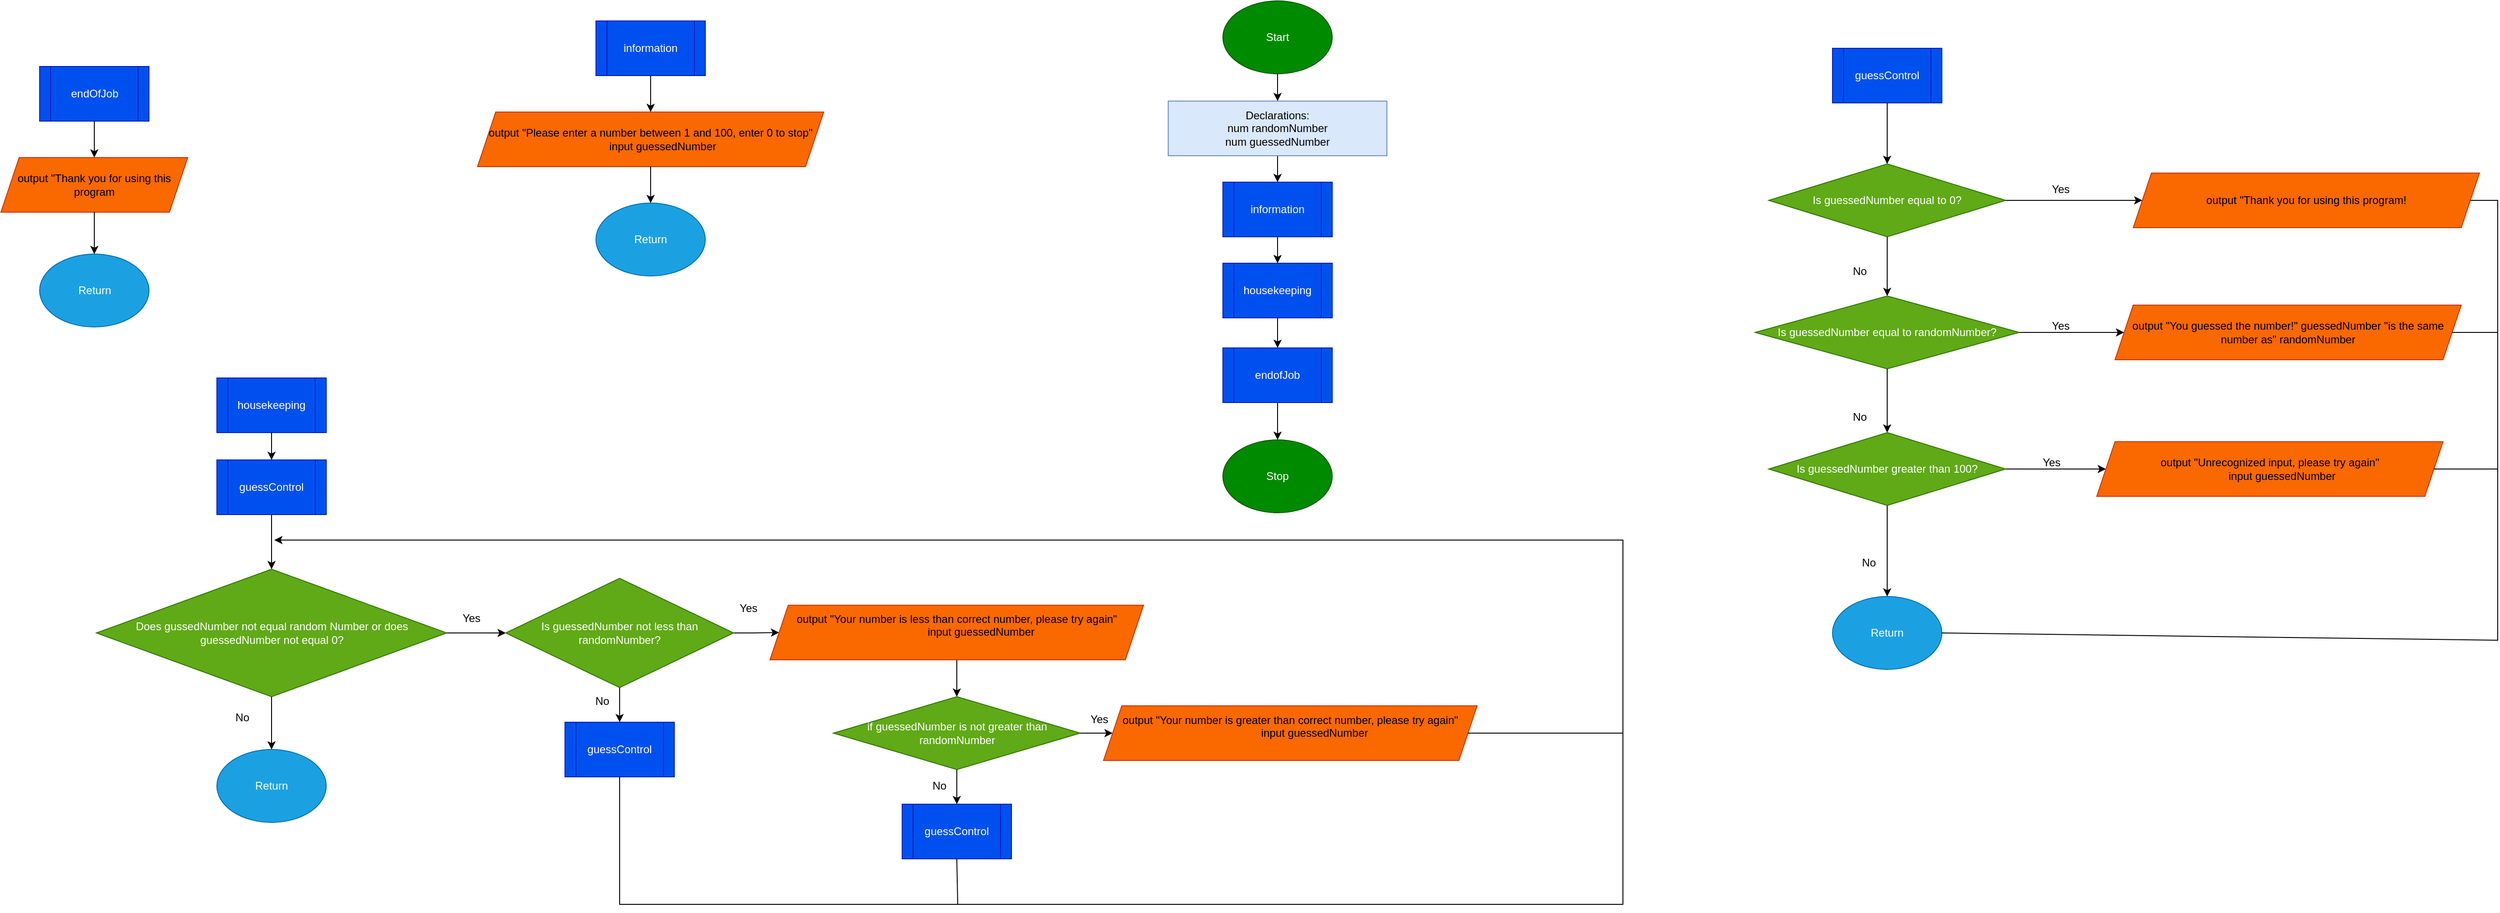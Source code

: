 <mxfile version="28.2.3">
  <diagram name="Page-1" id="w8xBJWYYfO1381Vw4mv-">
    <mxGraphModel dx="3375" dy="1533" grid="1" gridSize="10" guides="1" tooltips="1" connect="1" arrows="1" fold="1" page="1" pageScale="1" pageWidth="850" pageHeight="1100" math="0" shadow="0">
      <root>
        <mxCell id="0" />
        <mxCell id="1" parent="0" />
        <mxCell id="bEkU1AH99YkD4TP8FKFF-1" value="" style="edgeStyle=orthogonalEdgeStyle;rounded=0;orthogonalLoop=1;jettySize=auto;html=1;" parent="1" source="bEkU1AH99YkD4TP8FKFF-2" target="bEkU1AH99YkD4TP8FKFF-4" edge="1">
          <mxGeometry relative="1" as="geometry" />
        </mxCell>
        <mxCell id="bEkU1AH99YkD4TP8FKFF-2" value="Start" style="ellipse;whiteSpace=wrap;html=1;fillColor=#008a00;fontColor=#ffffff;strokeColor=#005700;" parent="1" vertex="1">
          <mxGeometry x="651" y="8" width="120" height="80" as="geometry" />
        </mxCell>
        <mxCell id="bEkU1AH99YkD4TP8FKFF-3" value="" style="edgeStyle=orthogonalEdgeStyle;rounded=0;orthogonalLoop=1;jettySize=auto;html=1;" parent="1" source="bEkU1AH99YkD4TP8FKFF-4" target="bEkU1AH99YkD4TP8FKFF-6" edge="1">
          <mxGeometry relative="1" as="geometry" />
        </mxCell>
        <mxCell id="bEkU1AH99YkD4TP8FKFF-4" value="Declarations:&lt;div&gt;&lt;span style=&quot;background-color: transparent; color: light-dark(rgb(0, 0, 0), rgb(255, 255, 255));&quot;&gt;num&amp;nbsp;randomNumber&lt;/span&gt;&lt;/div&gt;&lt;div&gt;num guessedNumber&lt;/div&gt;" style="whiteSpace=wrap;html=1;fillColor=#dae8fc;strokeColor=#6c8ebf;" parent="1" vertex="1">
          <mxGeometry x="591" y="118" width="240" height="60" as="geometry" />
        </mxCell>
        <mxCell id="bEkU1AH99YkD4TP8FKFF-5" value="" style="edgeStyle=orthogonalEdgeStyle;rounded=0;orthogonalLoop=1;jettySize=auto;html=1;" parent="1" source="bEkU1AH99YkD4TP8FKFF-6" target="bEkU1AH99YkD4TP8FKFF-8" edge="1">
          <mxGeometry relative="1" as="geometry" />
        </mxCell>
        <mxCell id="bEkU1AH99YkD4TP8FKFF-6" value="information" style="shape=process;whiteSpace=wrap;html=1;backgroundOutline=1;fillColor=#0050ef;fontColor=#ffffff;strokeColor=#001DBC;" parent="1" vertex="1">
          <mxGeometry x="651" y="207" width="120" height="60" as="geometry" />
        </mxCell>
        <mxCell id="bEkU1AH99YkD4TP8FKFF-7" value="" style="edgeStyle=orthogonalEdgeStyle;rounded=0;orthogonalLoop=1;jettySize=auto;html=1;" parent="1" source="bEkU1AH99YkD4TP8FKFF-8" target="bEkU1AH99YkD4TP8FKFF-10" edge="1">
          <mxGeometry relative="1" as="geometry" />
        </mxCell>
        <mxCell id="bEkU1AH99YkD4TP8FKFF-8" value="housekeeping" style="shape=process;whiteSpace=wrap;html=1;backgroundOutline=1;fillColor=#0050ef;fontColor=#ffffff;strokeColor=#001DBC;" parent="1" vertex="1">
          <mxGeometry x="651" y="296" width="120" height="60" as="geometry" />
        </mxCell>
        <mxCell id="bEkU1AH99YkD4TP8FKFF-9" value="" style="edgeStyle=orthogonalEdgeStyle;rounded=0;orthogonalLoop=1;jettySize=auto;html=1;entryX=0.5;entryY=0;entryDx=0;entryDy=0;" parent="1" source="bEkU1AH99YkD4TP8FKFF-10" target="bEkU1AH99YkD4TP8FKFF-11" edge="1">
          <mxGeometry relative="1" as="geometry">
            <mxPoint x="711" y="528" as="targetPoint" />
          </mxGeometry>
        </mxCell>
        <mxCell id="bEkU1AH99YkD4TP8FKFF-10" value="endofJob" style="shape=process;whiteSpace=wrap;html=1;backgroundOutline=1;fillColor=#0050ef;fontColor=#ffffff;strokeColor=#001DBC;" parent="1" vertex="1">
          <mxGeometry x="651" y="389" width="120" height="60" as="geometry" />
        </mxCell>
        <mxCell id="bEkU1AH99YkD4TP8FKFF-11" value="Stop" style="ellipse;whiteSpace=wrap;html=1;fillColor=#008a00;fontColor=#ffffff;strokeColor=#005700;" parent="1" vertex="1">
          <mxGeometry x="651" y="490" width="120" height="80" as="geometry" />
        </mxCell>
        <mxCell id="bEkU1AH99YkD4TP8FKFF-14" value="" style="edgeStyle=orthogonalEdgeStyle;rounded=0;orthogonalLoop=1;jettySize=auto;html=1;" parent="1" source="bEkU1AH99YkD4TP8FKFF-12" target="bEkU1AH99YkD4TP8FKFF-13" edge="1">
          <mxGeometry relative="1" as="geometry" />
        </mxCell>
        <mxCell id="bEkU1AH99YkD4TP8FKFF-12" value="information" style="shape=process;whiteSpace=wrap;html=1;backgroundOutline=1;fillColor=#0050ef;fontColor=#ffffff;strokeColor=#001DBC;" parent="1" vertex="1">
          <mxGeometry x="-37" y="30" width="120" height="60" as="geometry" />
        </mxCell>
        <mxCell id="bEkU1AH99YkD4TP8FKFF-13" value="&lt;div&gt;output &quot;Please enter a number between 1 and 100, enter 0 to stop&quot;&lt;/div&gt;&lt;div&gt;&lt;span style=&quot;white-space: normal;&quot;&gt;&lt;span style=&quot;white-space:pre&quot;&gt;&#x9;&lt;/span&gt;input guessedNumber&lt;/span&gt;&lt;/div&gt;" style="shape=parallelogram;perimeter=parallelogramPerimeter;whiteSpace=wrap;html=1;fixedSize=1;fillColor=#fa6800;strokeColor=#C73500;fontColor=#000000;" parent="1" vertex="1">
          <mxGeometry x="-167" y="130" width="380" height="60" as="geometry" />
        </mxCell>
        <mxCell id="bEkU1AH99YkD4TP8FKFF-17" value="Return" style="ellipse;whiteSpace=wrap;html=1;fillColor=#1ba1e2;fontColor=#ffffff;strokeColor=#006EAF;" parent="1" vertex="1">
          <mxGeometry x="-37" y="230" width="120" height="80" as="geometry" />
        </mxCell>
        <mxCell id="bEkU1AH99YkD4TP8FKFF-18" value="" style="endArrow=classic;html=1;rounded=0;exitX=0.5;exitY=1;exitDx=0;exitDy=0;entryX=0.5;entryY=0;entryDx=0;entryDy=0;" parent="1" source="bEkU1AH99YkD4TP8FKFF-13" target="bEkU1AH99YkD4TP8FKFF-17" edge="1">
          <mxGeometry width="50" height="50" relative="1" as="geometry">
            <mxPoint x="280" y="400" as="sourcePoint" />
            <mxPoint x="330" y="350" as="targetPoint" />
          </mxGeometry>
        </mxCell>
        <mxCell id="bEkU1AH99YkD4TP8FKFF-19" value="housekeeping" style="shape=process;whiteSpace=wrap;html=1;backgroundOutline=1;fillColor=#0050ef;fontColor=#ffffff;strokeColor=#001DBC;" parent="1" vertex="1">
          <mxGeometry x="-453" y="422" width="120" height="60" as="geometry" />
        </mxCell>
        <mxCell id="bEkU1AH99YkD4TP8FKFF-20" value="guessControl" style="shape=process;whiteSpace=wrap;html=1;backgroundOutline=1;fillColor=#0050ef;fontColor=#ffffff;strokeColor=#001DBC;" parent="1" vertex="1">
          <mxGeometry x="-453" y="512" width="120" height="60" as="geometry" />
        </mxCell>
        <mxCell id="bEkU1AH99YkD4TP8FKFF-21" value="" style="endArrow=classic;html=1;rounded=0;exitX=0.5;exitY=1;exitDx=0;exitDy=0;entryX=0.5;entryY=0;entryDx=0;entryDy=0;" parent="1" source="bEkU1AH99YkD4TP8FKFF-19" target="bEkU1AH99YkD4TP8FKFF-20" edge="1">
          <mxGeometry width="50" height="50" relative="1" as="geometry">
            <mxPoint x="-136" y="682" as="sourcePoint" />
            <mxPoint x="-86" y="632" as="targetPoint" />
          </mxGeometry>
        </mxCell>
        <mxCell id="bEkU1AH99YkD4TP8FKFF-22" value="Does gussedNumber not equal random Number or does guessedNumber not equal 0?" style="rhombus;whiteSpace=wrap;html=1;fillColor=#60a917;fontColor=#ffffff;strokeColor=#2D7600;" parent="1" vertex="1">
          <mxGeometry x="-585.25" y="632" width="384.5" height="140" as="geometry" />
        </mxCell>
        <mxCell id="bEkU1AH99YkD4TP8FKFF-23" value="" style="endArrow=classic;html=1;rounded=0;exitX=0.5;exitY=1;exitDx=0;exitDy=0;entryX=0.5;entryY=0;entryDx=0;entryDy=0;" parent="1" source="bEkU1AH99YkD4TP8FKFF-20" target="bEkU1AH99YkD4TP8FKFF-22" edge="1">
          <mxGeometry width="50" height="50" relative="1" as="geometry">
            <mxPoint x="-136" y="682" as="sourcePoint" />
            <mxPoint x="-86" y="632" as="targetPoint" />
          </mxGeometry>
        </mxCell>
        <mxCell id="bEkU1AH99YkD4TP8FKFF-33" value="" style="edgeStyle=orthogonalEdgeStyle;rounded=0;orthogonalLoop=1;jettySize=auto;html=1;" parent="1" source="bEkU1AH99YkD4TP8FKFF-24" target="bEkU1AH99YkD4TP8FKFF-32" edge="1">
          <mxGeometry relative="1" as="geometry" />
        </mxCell>
        <mxCell id="bEkU1AH99YkD4TP8FKFF-24" value="Is guessedNumber not less than randomNumber?" style="rhombus;whiteSpace=wrap;html=1;fillColor=#60a917;fontColor=#ffffff;strokeColor=#2D7600;" parent="1" vertex="1">
          <mxGeometry x="-136" y="642" width="250" height="120" as="geometry" />
        </mxCell>
        <mxCell id="bEkU1AH99YkD4TP8FKFF-25" value="" style="endArrow=classic;html=1;rounded=0;" parent="1" source="bEkU1AH99YkD4TP8FKFF-22" target="bEkU1AH99YkD4TP8FKFF-24" edge="1">
          <mxGeometry width="50" height="50" relative="1" as="geometry">
            <mxPoint x="-200.75" y="703.46" as="sourcePoint" />
            <mxPoint x="-136" y="703.46" as="targetPoint" />
          </mxGeometry>
        </mxCell>
        <mxCell id="bEkU1AH99YkD4TP8FKFF-26" value="Yes" style="text;html=1;align=center;verticalAlign=middle;resizable=0;points=[];autosize=1;strokeColor=none;fillColor=none;" parent="1" vertex="1">
          <mxGeometry x="-194" y="671.46" width="40" height="30" as="geometry" />
        </mxCell>
        <mxCell id="bEkU1AH99YkD4TP8FKFF-37" value="" style="edgeStyle=orthogonalEdgeStyle;rounded=0;orthogonalLoop=1;jettySize=auto;html=1;" parent="1" source="bEkU1AH99YkD4TP8FKFF-32" target="bEkU1AH99YkD4TP8FKFF-36" edge="1">
          <mxGeometry relative="1" as="geometry" />
        </mxCell>
        <mxCell id="bEkU1AH99YkD4TP8FKFF-32" value="&lt;div&gt;output &quot;Your number is less than correct number, please try again&quot;&lt;/div&gt;&lt;div&gt;&lt;span style=&quot;white-space: normal;&quot;&gt;&lt;span style=&quot;white-space:pre&quot;&gt;&#x9;&#x9;&lt;/span&gt;input guessedNumber&lt;/span&gt;&lt;/div&gt;&lt;div&gt;&lt;br&gt;&lt;/div&gt;" style="shape=parallelogram;perimeter=parallelogramPerimeter;whiteSpace=wrap;html=1;fixedSize=1;fillColor=#fa6800;strokeColor=#C73500;fontColor=#000000;" parent="1" vertex="1">
          <mxGeometry x="154" y="671.46" width="410" height="60" as="geometry" />
        </mxCell>
        <mxCell id="bEkU1AH99YkD4TP8FKFF-36" value="if guessedNumber is not greater than randomNumber" style="rhombus;whiteSpace=wrap;html=1;fillColor=#60a917;strokeColor=#2D7600;fontColor=#ffffff;" parent="1" vertex="1">
          <mxGeometry x="223.5" y="772" width="271" height="80" as="geometry" />
        </mxCell>
        <mxCell id="bEkU1AH99YkD4TP8FKFF-38" value="guessControl" style="shape=process;whiteSpace=wrap;html=1;backgroundOutline=1;fillColor=#0050ef;fontColor=#ffffff;strokeColor=#001DBC;" parent="1" vertex="1">
          <mxGeometry x="-71" y="800" width="120" height="60" as="geometry" />
        </mxCell>
        <mxCell id="bEkU1AH99YkD4TP8FKFF-39" value="guessControl" style="shape=process;whiteSpace=wrap;html=1;backgroundOutline=1;fillColor=#0050ef;fontColor=#ffffff;strokeColor=#001DBC;" parent="1" vertex="1">
          <mxGeometry x="299" y="890" width="120" height="60" as="geometry" />
        </mxCell>
        <mxCell id="bEkU1AH99YkD4TP8FKFF-40" value="" style="endArrow=classic;html=1;rounded=0;exitX=0.5;exitY=1;exitDx=0;exitDy=0;entryX=0.5;entryY=0;entryDx=0;entryDy=0;" parent="1" source="bEkU1AH99YkD4TP8FKFF-24" target="bEkU1AH99YkD4TP8FKFF-38" edge="1">
          <mxGeometry width="50" height="50" relative="1" as="geometry">
            <mxPoint x="30" y="650" as="sourcePoint" />
            <mxPoint x="80" y="600" as="targetPoint" />
          </mxGeometry>
        </mxCell>
        <mxCell id="bEkU1AH99YkD4TP8FKFF-41" value="" style="endArrow=classic;html=1;rounded=0;exitX=0.5;exitY=1;exitDx=0;exitDy=0;entryX=0.5;entryY=0;entryDx=0;entryDy=0;" parent="1" source="bEkU1AH99YkD4TP8FKFF-36" target="bEkU1AH99YkD4TP8FKFF-39" edge="1">
          <mxGeometry width="50" height="50" relative="1" as="geometry">
            <mxPoint x="30" y="650" as="sourcePoint" />
            <mxPoint x="80" y="600" as="targetPoint" />
          </mxGeometry>
        </mxCell>
        <mxCell id="bEkU1AH99YkD4TP8FKFF-42" value="" style="endArrow=classic;html=1;rounded=0;exitX=1;exitY=0.5;exitDx=0;exitDy=0;entryX=0;entryY=0.5;entryDx=0;entryDy=0;" parent="1" source="bEkU1AH99YkD4TP8FKFF-36" target="bEkU1AH99YkD4TP8FKFF-50" edge="1">
          <mxGeometry width="50" height="50" relative="1" as="geometry">
            <mxPoint x="-11" y="860" as="sourcePoint" />
            <mxPoint x="540" y="910" as="targetPoint" />
            <Array as="points" />
          </mxGeometry>
        </mxCell>
        <mxCell id="bEkU1AH99YkD4TP8FKFF-43" value="" style="endArrow=none;html=1;rounded=0;exitX=0.5;exitY=1;exitDx=0;exitDy=0;" parent="1" source="bEkU1AH99YkD4TP8FKFF-39" edge="1">
          <mxGeometry width="50" height="50" relative="1" as="geometry">
            <mxPoint x="30" y="920" as="sourcePoint" />
            <mxPoint x="360" y="1000" as="targetPoint" />
          </mxGeometry>
        </mxCell>
        <mxCell id="bEkU1AH99YkD4TP8FKFF-44" value="Return" style="ellipse;whiteSpace=wrap;html=1;fillColor=#1ba1e2;fontColor=#ffffff;strokeColor=#006EAF;" parent="1" vertex="1">
          <mxGeometry x="-453" y="830" width="120" height="80" as="geometry" />
        </mxCell>
        <mxCell id="bEkU1AH99YkD4TP8FKFF-45" value="" style="endArrow=classic;html=1;rounded=0;exitX=0.5;exitY=1;exitDx=0;exitDy=0;entryX=0.5;entryY=0;entryDx=0;entryDy=0;" parent="1" source="bEkU1AH99YkD4TP8FKFF-22" target="bEkU1AH99YkD4TP8FKFF-44" edge="1">
          <mxGeometry width="50" height="50" relative="1" as="geometry">
            <mxPoint x="30" y="680" as="sourcePoint" />
            <mxPoint x="80" y="630" as="targetPoint" />
          </mxGeometry>
        </mxCell>
        <mxCell id="bEkU1AH99YkD4TP8FKFF-46" value="No" style="text;html=1;align=center;verticalAlign=middle;whiteSpace=wrap;rounded=0;" parent="1" vertex="1">
          <mxGeometry x="-455" y="780" width="60" height="30" as="geometry" />
        </mxCell>
        <mxCell id="bEkU1AH99YkD4TP8FKFF-47" value="Yes" style="text;html=1;align=center;verticalAlign=middle;resizable=0;points=[];autosize=1;strokeColor=none;fillColor=none;" parent="1" vertex="1">
          <mxGeometry x="110" y="660" width="40" height="30" as="geometry" />
        </mxCell>
        <mxCell id="bEkU1AH99YkD4TP8FKFF-48" value="No" style="text;html=1;align=center;verticalAlign=middle;whiteSpace=wrap;rounded=0;" parent="1" vertex="1">
          <mxGeometry x="-60" y="762" width="60" height="30" as="geometry" />
        </mxCell>
        <mxCell id="bEkU1AH99YkD4TP8FKFF-49" value="No" style="text;html=1;align=center;verticalAlign=middle;whiteSpace=wrap;rounded=0;" parent="1" vertex="1">
          <mxGeometry x="310" y="855" width="60" height="30" as="geometry" />
        </mxCell>
        <mxCell id="bEkU1AH99YkD4TP8FKFF-51" value="" style="endArrow=classic;html=1;rounded=0;exitX=0.5;exitY=1;exitDx=0;exitDy=0;" parent="1" source="bEkU1AH99YkD4TP8FKFF-38" edge="1">
          <mxGeometry width="50" height="50" relative="1" as="geometry">
            <mxPoint x="-11" y="860" as="sourcePoint" />
            <mxPoint x="-390" y="600" as="targetPoint" />
            <Array as="points">
              <mxPoint x="-11" y="1000" />
              <mxPoint x="360" y="1000" />
              <mxPoint x="1090" y="1000" />
              <mxPoint x="1090" y="600" />
              <mxPoint x="680" y="600" />
            </Array>
          </mxGeometry>
        </mxCell>
        <mxCell id="bEkU1AH99YkD4TP8FKFF-50" value="&lt;div&gt;output &quot;Your number is greater than correct number, please try again&quot;&lt;/div&gt;&lt;div&gt;&lt;span style=&quot;white-space: normal;&quot;&gt;&lt;span style=&quot;white-space:pre&quot;&gt;&#x9;&#x9;&lt;/span&gt;input guessedNumber&lt;/span&gt;&lt;/div&gt;&lt;div&gt;&lt;br&gt;&lt;/div&gt;" style="shape=parallelogram;perimeter=parallelogramPerimeter;whiteSpace=wrap;html=1;fixedSize=1;fillColor=#fa6800;strokeColor=#C73500;fontColor=#000000;" parent="1" vertex="1">
          <mxGeometry x="520" y="782" width="410" height="60" as="geometry" />
        </mxCell>
        <mxCell id="bEkU1AH99YkD4TP8FKFF-53" value="" style="endArrow=none;html=1;rounded=0;exitX=1;exitY=0.5;exitDx=0;exitDy=0;" parent="1" source="bEkU1AH99YkD4TP8FKFF-50" edge="1">
          <mxGeometry width="50" height="50" relative="1" as="geometry">
            <mxPoint x="460" y="710" as="sourcePoint" />
            <mxPoint x="1090" y="812" as="targetPoint" />
          </mxGeometry>
        </mxCell>
        <mxCell id="bEkU1AH99YkD4TP8FKFF-54" value="Yes" style="text;html=1;align=center;verticalAlign=middle;resizable=0;points=[];autosize=1;strokeColor=none;fillColor=none;" parent="1" vertex="1">
          <mxGeometry x="494.5" y="782" width="40" height="30" as="geometry" />
        </mxCell>
        <mxCell id="bEkU1AH99YkD4TP8FKFF-55" value="" style="edgeStyle=orthogonalEdgeStyle;rounded=0;orthogonalLoop=1;jettySize=auto;html=1;" parent="1" source="bEkU1AH99YkD4TP8FKFF-56" target="bEkU1AH99YkD4TP8FKFF-57" edge="1">
          <mxGeometry relative="1" as="geometry" />
        </mxCell>
        <mxCell id="bEkU1AH99YkD4TP8FKFF-56" value="endOfJob" style="shape=process;whiteSpace=wrap;html=1;backgroundOutline=1;fillColor=#0050ef;fontColor=#ffffff;strokeColor=#001DBC;" parent="1" vertex="1">
          <mxGeometry x="-647.5" y="80" width="120" height="60" as="geometry" />
        </mxCell>
        <mxCell id="bEkU1AH99YkD4TP8FKFF-57" value="output &quot;Thank you for using this program" style="shape=parallelogram;perimeter=parallelogramPerimeter;whiteSpace=wrap;html=1;fixedSize=1;fillColor=#fa6800;fontColor=#000000;strokeColor=#C73500;" parent="1" vertex="1">
          <mxGeometry x="-690" y="180" width="205" height="60" as="geometry" />
        </mxCell>
        <mxCell id="bEkU1AH99YkD4TP8FKFF-58" value="Return" style="ellipse;whiteSpace=wrap;html=1;fillColor=#1ba1e2;fontColor=#ffffff;strokeColor=#006EAF;" parent="1" vertex="1">
          <mxGeometry x="-647.5" y="286" width="120" height="80" as="geometry" />
        </mxCell>
        <mxCell id="bEkU1AH99YkD4TP8FKFF-59" value="" style="endArrow=classic;html=1;rounded=0;exitX=0.5;exitY=1;exitDx=0;exitDy=0;entryX=0.5;entryY=0;entryDx=0;entryDy=0;" parent="1" source="bEkU1AH99YkD4TP8FKFF-57" target="bEkU1AH99YkD4TP8FKFF-58" edge="1">
          <mxGeometry width="50" height="50" relative="1" as="geometry">
            <mxPoint x="-270" y="320" as="sourcePoint" />
            <mxPoint x="-220" y="270" as="targetPoint" />
          </mxGeometry>
        </mxCell>
        <mxCell id="bEkU1AH99YkD4TP8FKFF-62" value="" style="edgeStyle=orthogonalEdgeStyle;rounded=0;orthogonalLoop=1;jettySize=auto;html=1;" parent="1" source="bEkU1AH99YkD4TP8FKFF-60" target="bEkU1AH99YkD4TP8FKFF-61" edge="1">
          <mxGeometry relative="1" as="geometry" />
        </mxCell>
        <mxCell id="bEkU1AH99YkD4TP8FKFF-60" value="guessControl" style="shape=process;whiteSpace=wrap;html=1;backgroundOutline=1;fillColor=#0050ef;fontColor=#ffffff;strokeColor=#001DBC;" parent="1" vertex="1">
          <mxGeometry x="1320" y="60" width="120" height="60" as="geometry" />
        </mxCell>
        <mxCell id="bEkU1AH99YkD4TP8FKFF-61" value="Is guessedNumber equal to 0?" style="rhombus;whiteSpace=wrap;html=1;fillColor=#60a917;strokeColor=#2D7600;fontColor=#ffffff;" parent="1" vertex="1">
          <mxGeometry x="1250" y="187" width="260" height="80" as="geometry" />
        </mxCell>
        <mxCell id="bEkU1AH99YkD4TP8FKFF-63" value="&lt;div&gt;output &quot;Unrecognized input, please try again&quot;&lt;/div&gt;&lt;div&gt;&lt;span style=&quot;white-space: normal;&quot;&gt;&lt;span style=&quot;white-space:pre&quot;&gt;&#x9;&lt;/span&gt;input guessedNumber&lt;/span&gt;&lt;/div&gt;" style="shape=parallelogram;perimeter=parallelogramPerimeter;whiteSpace=wrap;html=1;fixedSize=1;fillColor=#fa6800;strokeColor=#C73500;fontColor=#000000;" parent="1" vertex="1">
          <mxGeometry x="1610" y="492" width="380" height="60" as="geometry" />
        </mxCell>
        <mxCell id="bEkU1AH99YkD4TP8FKFF-64" value="Return" style="ellipse;whiteSpace=wrap;html=1;fillColor=#1ba1e2;fontColor=#ffffff;strokeColor=#006EAF;" parent="1" vertex="1">
          <mxGeometry x="1320" y="662" width="120" height="80" as="geometry" />
        </mxCell>
        <mxCell id="bEkU1AH99YkD4TP8FKFF-65" value="" style="endArrow=classic;html=1;rounded=0;exitX=0.5;exitY=1;exitDx=0;exitDy=0;entryX=0.5;entryY=0;entryDx=0;entryDy=0;" parent="1" source="bEkU1AH99YkD4TP8FKFF-68" target="bEkU1AH99YkD4TP8FKFF-64" edge="1">
          <mxGeometry width="50" height="50" relative="1" as="geometry">
            <mxPoint x="950" y="550" as="sourcePoint" />
            <mxPoint x="1000" y="500" as="targetPoint" />
          </mxGeometry>
        </mxCell>
        <mxCell id="bEkU1AH99YkD4TP8FKFF-67" value="" style="endArrow=classic;html=1;rounded=0;exitX=0.5;exitY=1;exitDx=0;exitDy=0;entryX=0.5;entryY=0;entryDx=0;entryDy=0;" parent="1" source="bEkU1AH99YkD4TP8FKFF-61" target="bEkU1AH99YkD4TP8FKFF-66" edge="1">
          <mxGeometry width="50" height="50" relative="1" as="geometry">
            <mxPoint x="1380" y="267" as="sourcePoint" />
            <mxPoint x="1380" y="662" as="targetPoint" />
          </mxGeometry>
        </mxCell>
        <mxCell id="bEkU1AH99YkD4TP8FKFF-66" value="Is guessedNumber equal to randomNumber?" style="rhombus;whiteSpace=wrap;html=1;fillColor=#60a917;strokeColor=#2D7600;fontColor=#ffffff;" parent="1" vertex="1">
          <mxGeometry x="1235" y="332" width="290" height="80" as="geometry" />
        </mxCell>
        <mxCell id="bEkU1AH99YkD4TP8FKFF-69" value="" style="endArrow=classic;html=1;rounded=0;exitX=0.5;exitY=1;exitDx=0;exitDy=0;entryX=0.5;entryY=0;entryDx=0;entryDy=0;" parent="1" source="bEkU1AH99YkD4TP8FKFF-66" target="bEkU1AH99YkD4TP8FKFF-68" edge="1">
          <mxGeometry width="50" height="50" relative="1" as="geometry">
            <mxPoint x="1380" y="400" as="sourcePoint" />
            <mxPoint x="1380" y="662" as="targetPoint" />
          </mxGeometry>
        </mxCell>
        <mxCell id="bEkU1AH99YkD4TP8FKFF-68" value="Is guessedNumber greater than 100?" style="rhombus;whiteSpace=wrap;html=1;fillColor=#60a917;strokeColor=#2D7600;fontColor=#ffffff;" parent="1" vertex="1">
          <mxGeometry x="1250" y="482" width="260" height="80" as="geometry" />
        </mxCell>
        <mxCell id="bEkU1AH99YkD4TP8FKFF-70" value="" style="endArrow=classic;html=1;rounded=0;entryX=0;entryY=0.5;entryDx=0;entryDy=0;" parent="1" source="bEkU1AH99YkD4TP8FKFF-68" target="bEkU1AH99YkD4TP8FKFF-63" edge="1">
          <mxGeometry width="50" height="50" relative="1" as="geometry">
            <mxPoint x="1250" y="550" as="sourcePoint" />
            <mxPoint x="1300" y="500" as="targetPoint" />
          </mxGeometry>
        </mxCell>
        <mxCell id="bEkU1AH99YkD4TP8FKFF-71" value="&lt;div&gt;output &quot;You guessed the number!&quot; guessedNumber &quot;is the same number as&quot; randomNumber&lt;/div&gt;" style="shape=parallelogram;perimeter=parallelogramPerimeter;whiteSpace=wrap;html=1;fixedSize=1;fillColor=#fa6800;strokeColor=#C73500;fontColor=#000000;" parent="1" vertex="1">
          <mxGeometry x="1630" y="342" width="380" height="60" as="geometry" />
        </mxCell>
        <mxCell id="bEkU1AH99YkD4TP8FKFF-73" value="output &quot;Thank you for using this program!" style="shape=parallelogram;perimeter=parallelogramPerimeter;whiteSpace=wrap;html=1;fixedSize=1;fillColor=#fa6800;fontColor=#000000;strokeColor=#C73500;" parent="1" vertex="1">
          <mxGeometry x="1650" y="197" width="380" height="60" as="geometry" />
        </mxCell>
        <mxCell id="bEkU1AH99YkD4TP8FKFF-74" value="" style="endArrow=classic;html=1;rounded=0;exitX=1;exitY=0.5;exitDx=0;exitDy=0;" parent="1" source="bEkU1AH99YkD4TP8FKFF-61" target="bEkU1AH99YkD4TP8FKFF-73" edge="1">
          <mxGeometry width="50" height="50" relative="1" as="geometry">
            <mxPoint x="1280" y="550" as="sourcePoint" />
            <mxPoint x="1330" y="500" as="targetPoint" />
          </mxGeometry>
        </mxCell>
        <mxCell id="bEkU1AH99YkD4TP8FKFF-75" value="" style="endArrow=classic;html=1;rounded=0;exitX=1;exitY=0.5;exitDx=0;exitDy=0;entryX=0;entryY=0.5;entryDx=0;entryDy=0;" parent="1" source="bEkU1AH99YkD4TP8FKFF-66" target="bEkU1AH99YkD4TP8FKFF-71" edge="1">
          <mxGeometry width="50" height="50" relative="1" as="geometry">
            <mxPoint x="1530" y="300" as="sourcePoint" />
            <mxPoint x="1680" y="300" as="targetPoint" />
          </mxGeometry>
        </mxCell>
        <mxCell id="bEkU1AH99YkD4TP8FKFF-76" value="Yes" style="text;html=1;align=center;verticalAlign=middle;resizable=0;points=[];autosize=1;strokeColor=none;fillColor=none;" parent="1" vertex="1">
          <mxGeometry x="1550" y="200" width="40" height="30" as="geometry" />
        </mxCell>
        <mxCell id="bEkU1AH99YkD4TP8FKFF-77" value="Yes" style="text;html=1;align=center;verticalAlign=middle;resizable=0;points=[];autosize=1;strokeColor=none;fillColor=none;" parent="1" vertex="1">
          <mxGeometry x="1550" y="350" width="40" height="30" as="geometry" />
        </mxCell>
        <mxCell id="bEkU1AH99YkD4TP8FKFF-78" value="Yes" style="text;html=1;align=center;verticalAlign=middle;resizable=0;points=[];autosize=1;strokeColor=none;fillColor=none;" parent="1" vertex="1">
          <mxGeometry x="1540" y="500" width="40" height="30" as="geometry" />
        </mxCell>
        <mxCell id="bEkU1AH99YkD4TP8FKFF-79" value="No" style="text;html=1;align=center;verticalAlign=middle;whiteSpace=wrap;rounded=0;" parent="1" vertex="1">
          <mxGeometry x="1320" y="290" width="60" height="30" as="geometry" />
        </mxCell>
        <mxCell id="bEkU1AH99YkD4TP8FKFF-82" value="No" style="text;html=1;align=center;verticalAlign=middle;whiteSpace=wrap;rounded=0;" parent="1" vertex="1">
          <mxGeometry x="1320" y="450" width="60" height="30" as="geometry" />
        </mxCell>
        <mxCell id="bEkU1AH99YkD4TP8FKFF-83" value="No" style="text;html=1;align=center;verticalAlign=middle;whiteSpace=wrap;rounded=0;" parent="1" vertex="1">
          <mxGeometry x="1330" y="610" width="60" height="30" as="geometry" />
        </mxCell>
        <mxCell id="5Cz30d_9PVH-dQxHBJe9-1" value="" style="endArrow=none;html=1;rounded=0;exitX=1;exitY=0.5;exitDx=0;exitDy=0;entryX=1;entryY=0.5;entryDx=0;entryDy=0;" edge="1" parent="1" source="bEkU1AH99YkD4TP8FKFF-63" target="bEkU1AH99YkD4TP8FKFF-64">
          <mxGeometry width="50" height="50" relative="1" as="geometry">
            <mxPoint x="1500" y="430" as="sourcePoint" />
            <mxPoint x="1550" y="380" as="targetPoint" />
            <Array as="points">
              <mxPoint x="2050" y="522" />
              <mxPoint x="2050" y="710" />
            </Array>
          </mxGeometry>
        </mxCell>
        <mxCell id="5Cz30d_9PVH-dQxHBJe9-2" value="" style="endArrow=none;html=1;rounded=0;exitX=1;exitY=0.5;exitDx=0;exitDy=0;" edge="1" parent="1" source="bEkU1AH99YkD4TP8FKFF-71">
          <mxGeometry width="50" height="50" relative="1" as="geometry">
            <mxPoint x="1500" y="430" as="sourcePoint" />
            <mxPoint x="2050" y="540" as="targetPoint" />
            <Array as="points">
              <mxPoint x="2050" y="372" />
            </Array>
          </mxGeometry>
        </mxCell>
        <mxCell id="5Cz30d_9PVH-dQxHBJe9-3" value="" style="endArrow=none;html=1;rounded=0;exitX=1;exitY=0.5;exitDx=0;exitDy=0;" edge="1" parent="1" source="bEkU1AH99YkD4TP8FKFF-73">
          <mxGeometry width="50" height="50" relative="1" as="geometry">
            <mxPoint x="1500" y="430" as="sourcePoint" />
            <mxPoint x="2050" y="380" as="targetPoint" />
            <Array as="points">
              <mxPoint x="2050" y="227" />
            </Array>
          </mxGeometry>
        </mxCell>
      </root>
    </mxGraphModel>
  </diagram>
</mxfile>
